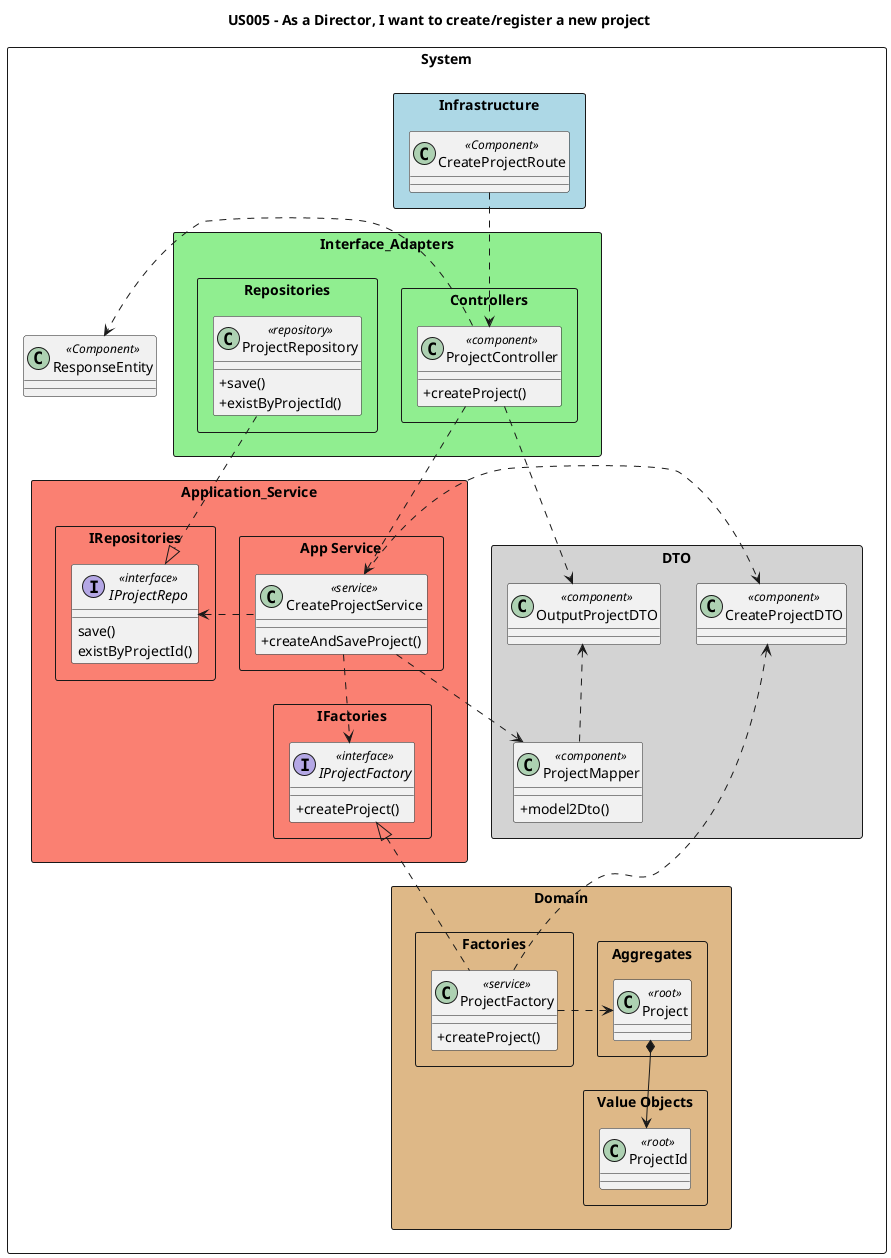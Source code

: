 @startuml
'https://plantuml.com/class-diagram

skinparam classAttributeIconSize 0

title US005 - As a Director, I want to create/register a new project


package "System" <<Rectangle>> {

'-------------------INFRASTRUCTURE-----------------------'
package "Infrastructure" <<Rectangle>>  #lightblue {
class "CreateProjectRoute" as infra <<Component>>{
}
}


'-------------------INTERFACE ADAPTERS-------------------'
package Interface_Adapters <<Rectangle>> #lightgreen{
package "Controllers" <<Rectangle>> {
class "ProjectController" as Ctrl <<component>> {
+createProject()
}
}
package Repositories <<Rectangle>> {
class "ProjectRepository" as projectRepo <<repository>> {
+save()
+existByProjectId()
}
}
}

'-------------------APPLICATION SERVICE------------------'
package Application_Service <<Rectangle>> #salmon {
package IFactories <<Rectangle>> {
interface "IProjectFactory" as inter <<interface>>{
+createProject()
}
}
package IRepositories <<Rectangle>> {
interface "IProjectRepo" as iRepo <<interface>>{
save()
existByProjectId()
}
}

package "App Service" <<Rectangle>> {
class "CreateProjectService" as service <<service>> {
+createAndSaveProject()
}
}
}


'-------------------DOMAIN-------------------------------'
package Domain <<Rectangle>> #burlywood{
package "Aggregates" <<Rectangle>> {
class "Project" as project <<root>>
}
package "Factories" <<Rectangle>> {
class "ProjectFactory" as factory <<service>> {
+createProject()
}
}
package "Value Objects" <<Rectangle>> {
class "ProjectId" as projId <<root>>
}
}


'-------------------DTO----------------------------------'
package "DTO" <<Rectangle>> #lightgrey{
class "ProjectMapper" as mapper <<component>> {
+model2Dto()
}
class "CreateProjectDTO" as projectDTO <<component>>
class "OutputProjectDTO" as outPutDTO <<component>>
}


'-------------------OTHERS-------------------------------'
class "ResponseEntity" as json <<Component>>

}


'-------------------RELATIONSHIPS------------------------'
infra ..> Ctrl
Ctrl ..> service
Ctrl .> json
projectRepo ..|> iRepo
service .l.> iRepo
service ..> inter
service .r.> mapper
factory .u.|> inter
factory .r.> project
factory .l.> projectDTO
service .r.> projectDTO
mapper .u.> outPutDTO
Ctrl ..> outPutDTO
project *--> projId


@enduml